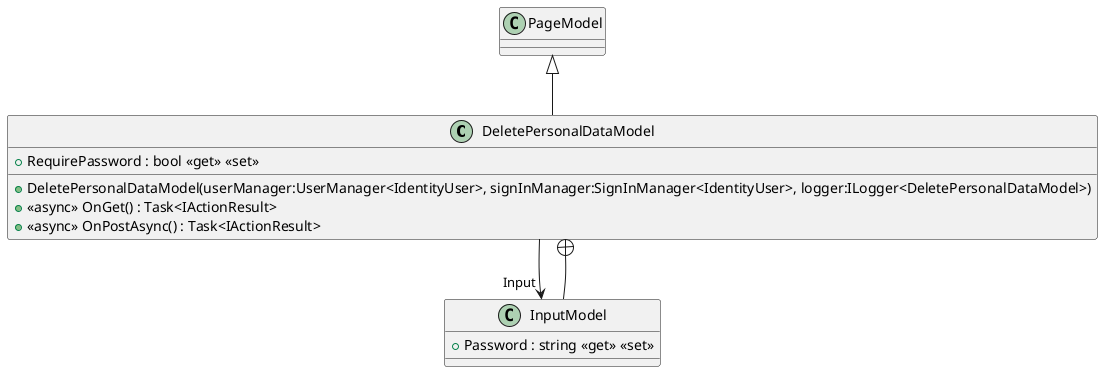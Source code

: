 @startuml
class DeletePersonalDataModel {
    + DeletePersonalDataModel(userManager:UserManager<IdentityUser>, signInManager:SignInManager<IdentityUser>, logger:ILogger<DeletePersonalDataModel>)
    + RequirePassword : bool <<get>> <<set>>
    + <<async>> OnGet() : Task<IActionResult>
    + <<async>> OnPostAsync() : Task<IActionResult>
}
class InputModel {
    + Password : string <<get>> <<set>>
}
PageModel <|-- DeletePersonalDataModel
DeletePersonalDataModel --> "Input" InputModel
DeletePersonalDataModel +-- InputModel
@enduml
